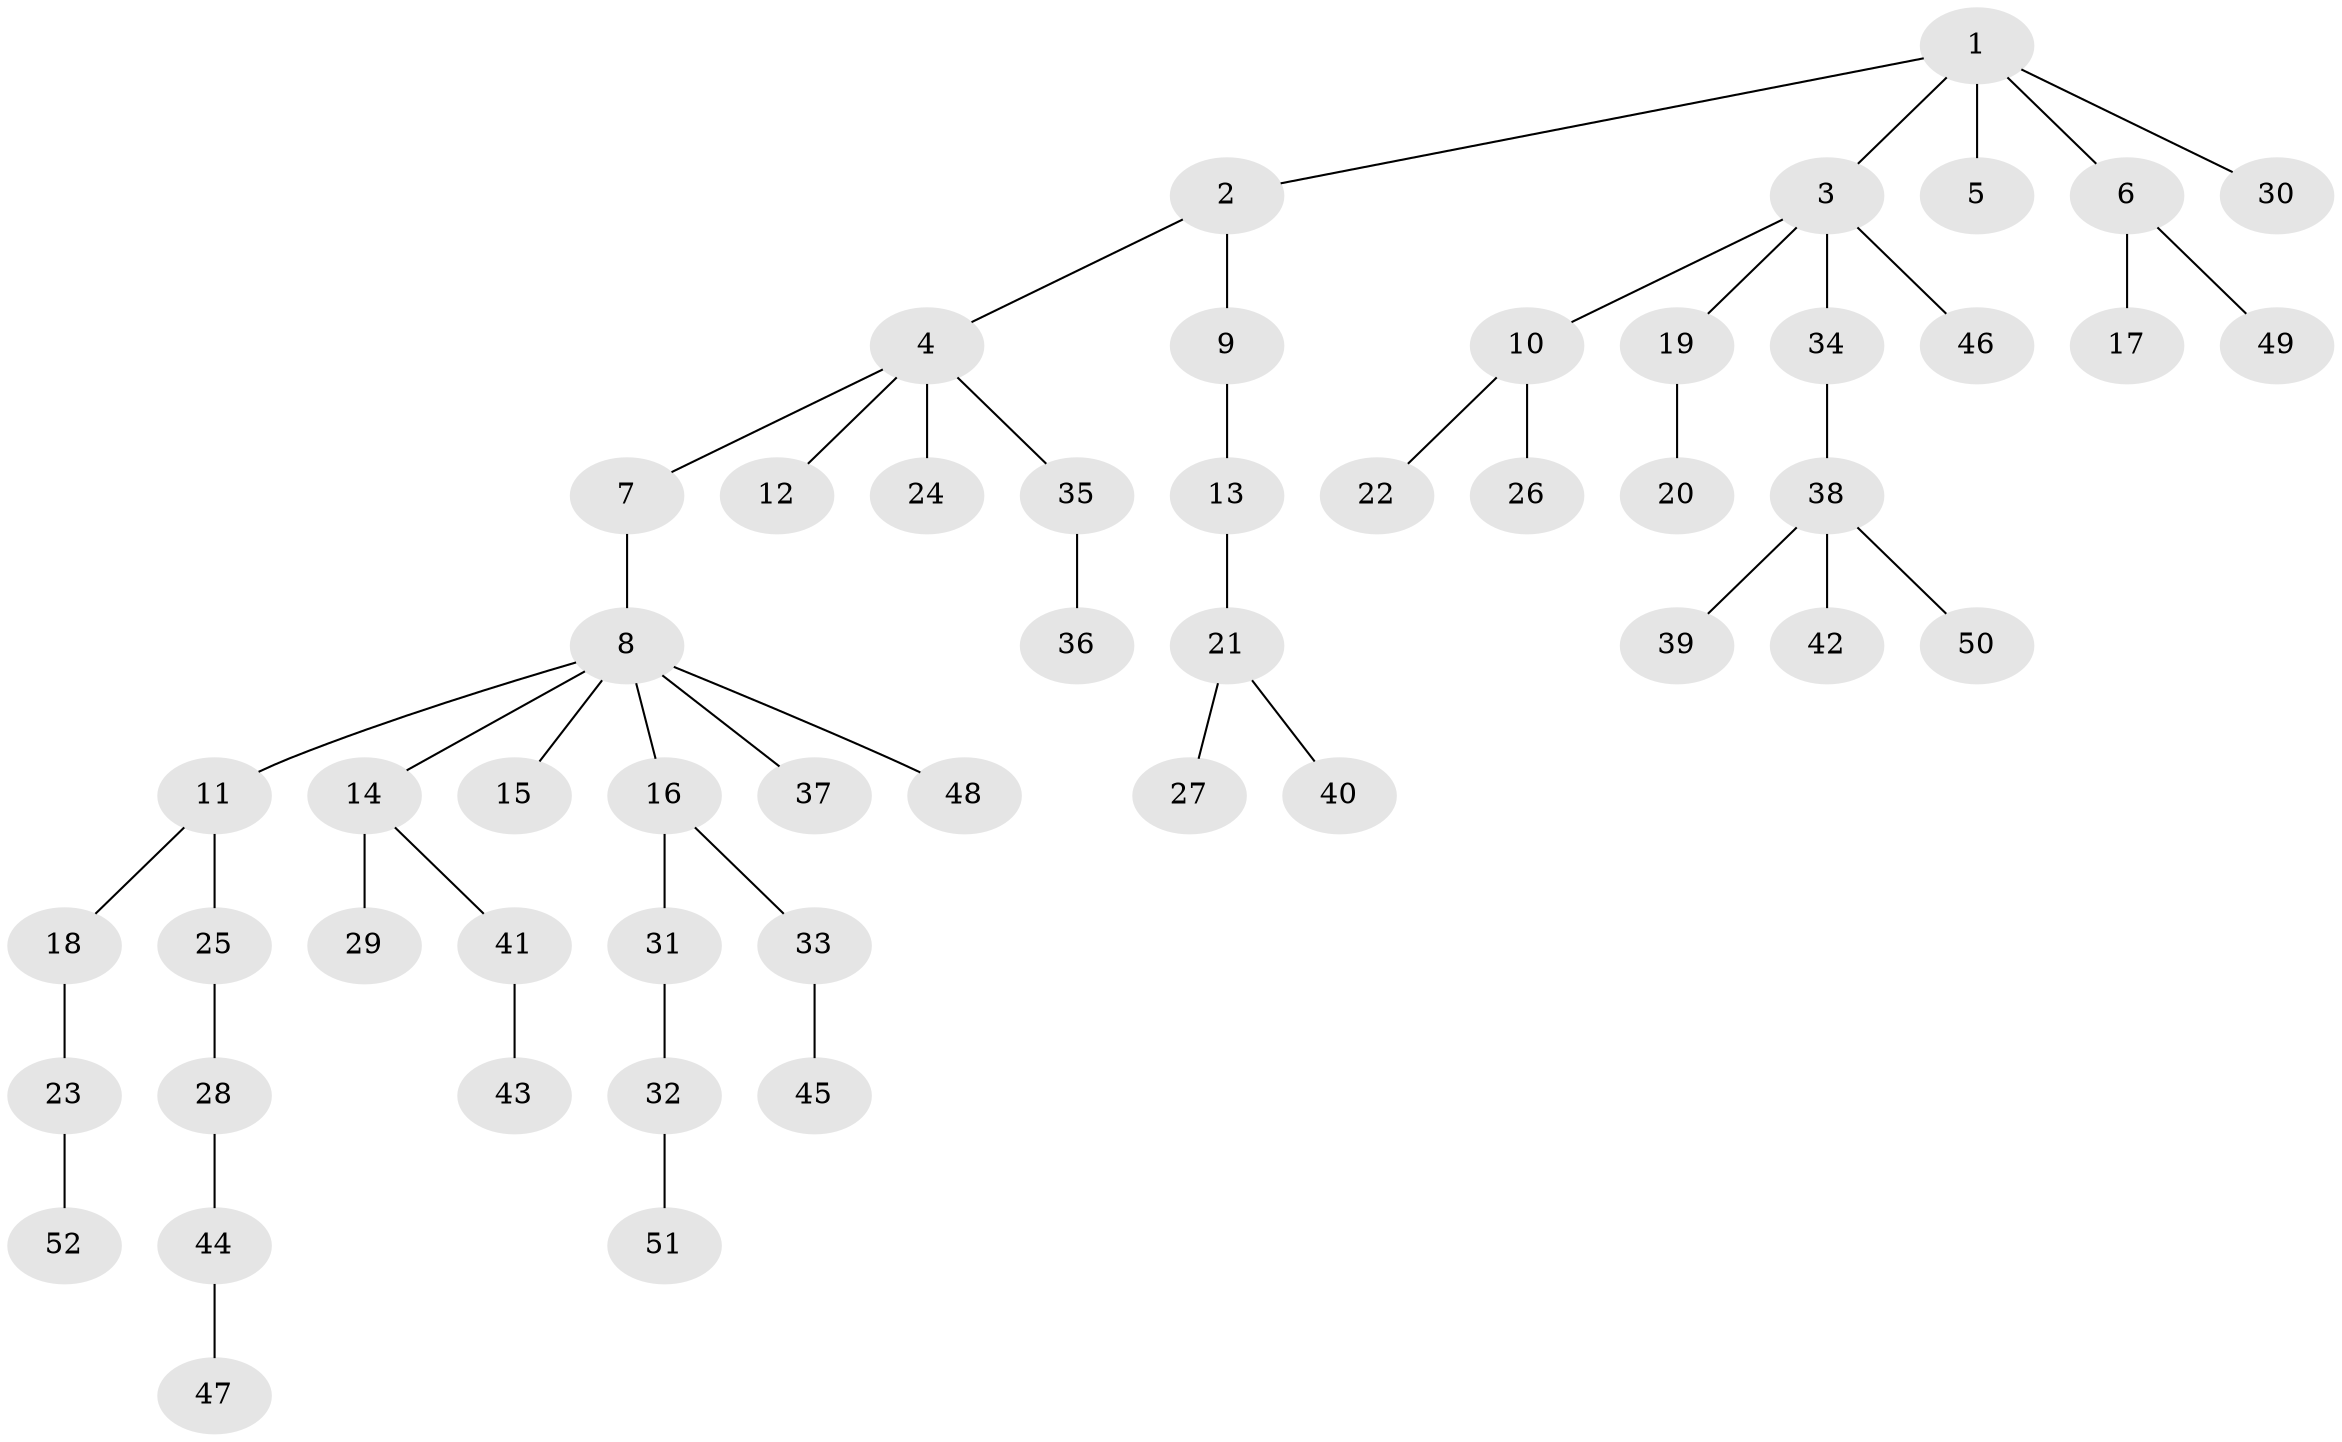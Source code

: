 // Generated by graph-tools (version 1.1) at 2025/50/03/09/25 03:50:15]
// undirected, 52 vertices, 51 edges
graph export_dot {
graph [start="1"]
  node [color=gray90,style=filled];
  1;
  2;
  3;
  4;
  5;
  6;
  7;
  8;
  9;
  10;
  11;
  12;
  13;
  14;
  15;
  16;
  17;
  18;
  19;
  20;
  21;
  22;
  23;
  24;
  25;
  26;
  27;
  28;
  29;
  30;
  31;
  32;
  33;
  34;
  35;
  36;
  37;
  38;
  39;
  40;
  41;
  42;
  43;
  44;
  45;
  46;
  47;
  48;
  49;
  50;
  51;
  52;
  1 -- 2;
  1 -- 3;
  1 -- 5;
  1 -- 6;
  1 -- 30;
  2 -- 4;
  2 -- 9;
  3 -- 10;
  3 -- 19;
  3 -- 34;
  3 -- 46;
  4 -- 7;
  4 -- 12;
  4 -- 24;
  4 -- 35;
  6 -- 17;
  6 -- 49;
  7 -- 8;
  8 -- 11;
  8 -- 14;
  8 -- 15;
  8 -- 16;
  8 -- 37;
  8 -- 48;
  9 -- 13;
  10 -- 22;
  10 -- 26;
  11 -- 18;
  11 -- 25;
  13 -- 21;
  14 -- 29;
  14 -- 41;
  16 -- 31;
  16 -- 33;
  18 -- 23;
  19 -- 20;
  21 -- 27;
  21 -- 40;
  23 -- 52;
  25 -- 28;
  28 -- 44;
  31 -- 32;
  32 -- 51;
  33 -- 45;
  34 -- 38;
  35 -- 36;
  38 -- 39;
  38 -- 42;
  38 -- 50;
  41 -- 43;
  44 -- 47;
}
